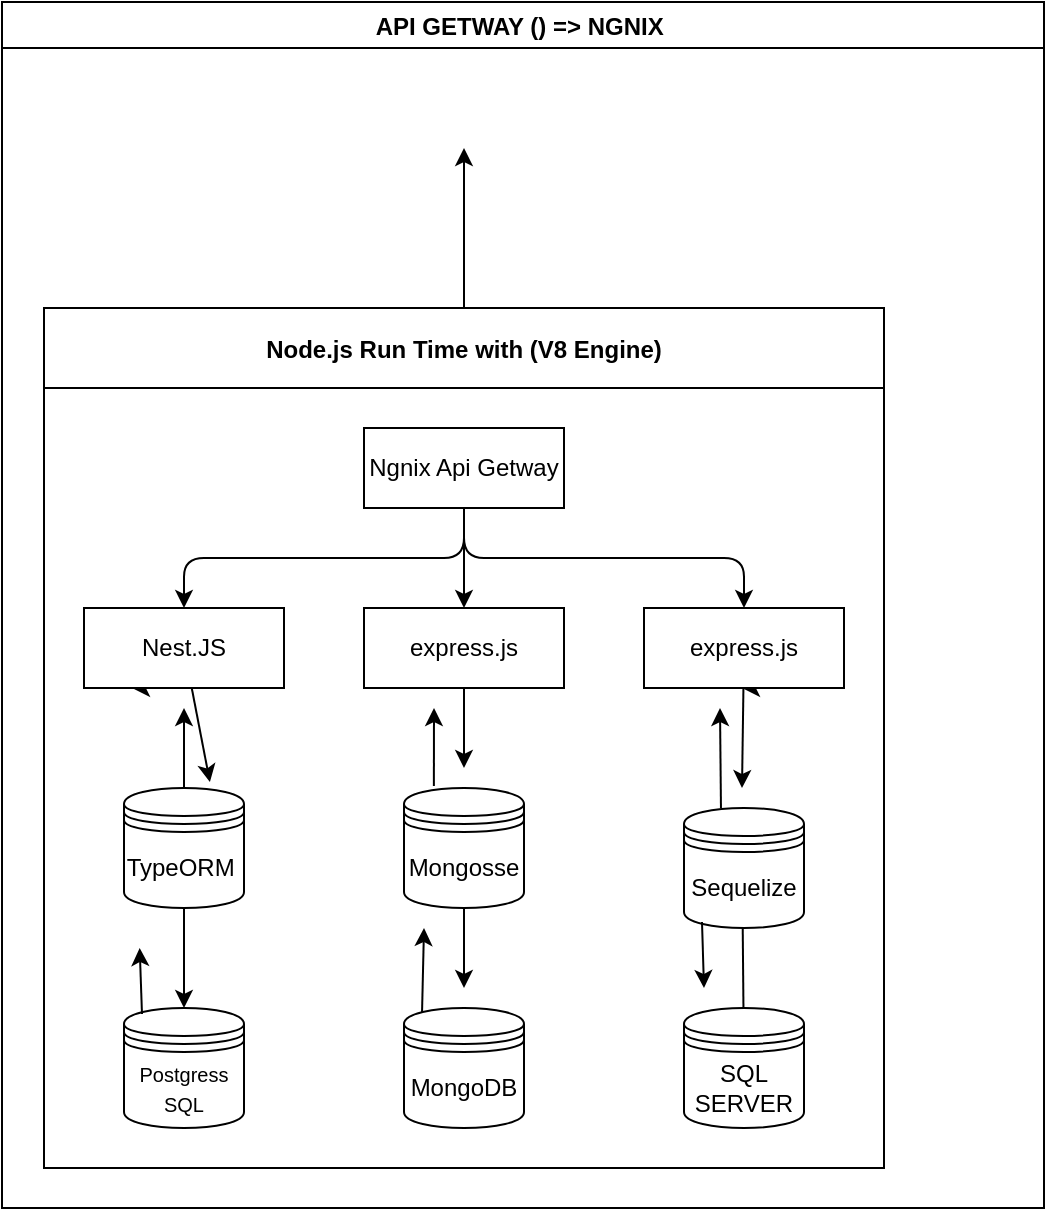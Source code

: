 <mxfile>
    <diagram id="DLw-RryJFQGJCLtDY8Sq" name="Page-1">
        <mxGraphModel dx="643" dy="435" grid="1" gridSize="10" guides="1" tooltips="1" connect="1" arrows="1" fold="1" page="1" pageScale="1" pageWidth="850" pageHeight="1100" math="0" shadow="0">
            <root>
                <mxCell id="0"/>
                <mxCell id="1" parent="0"/>
                <mxCell id="31" style="edgeStyle=none;html=1;exitX=0.5;exitY=1;exitDx=0;exitDy=0;fontSize=10;" parent="1" source="24" edge="1">
                    <mxGeometry relative="1" as="geometry">
                        <mxPoint x="619" y="370" as="targetPoint"/>
                    </mxGeometry>
                </mxCell>
                <mxCell id="53" style="edgeStyle=none;html=1;fontSize=12;exitX=0.15;exitY=0.05;exitDx=0;exitDy=0;exitPerimeter=0;" edge="1" parent="1" source="35">
                    <mxGeometry relative="1" as="geometry">
                        <mxPoint x="460" y="490" as="targetPoint"/>
                        <mxPoint x="460" y="520" as="sourcePoint"/>
                    </mxGeometry>
                </mxCell>
                <mxCell id="55" style="edgeStyle=none;html=1;exitX=0.25;exitY=1;exitDx=0;exitDy=0;fontSize=12;" edge="1" parent="1" source="4">
                    <mxGeometry relative="1" as="geometry">
                        <mxPoint x="314" y="370" as="targetPoint"/>
                    </mxGeometry>
                </mxCell>
                <mxCell id="62" style="edgeStyle=none;html=1;fontSize=12;" edge="1" parent="1" source="39">
                    <mxGeometry relative="1" as="geometry">
                        <mxPoint x="619" y="450" as="targetPoint"/>
                    </mxGeometry>
                </mxCell>
                <mxCell id="63" style="edgeStyle=none;html=1;fontSize=12;" edge="1" parent="1">
                    <mxGeometry relative="1" as="geometry">
                        <mxPoint x="320" y="470" as="targetPoint"/>
                        <mxPoint x="320" y="460" as="sourcePoint"/>
                        <Array as="points">
                            <mxPoint x="320" y="440"/>
                        </Array>
                    </mxGeometry>
                </mxCell>
                <mxCell id="64" value="API GETWAY () =&gt; NGNIX " style="swimlane;fontSize=12;" vertex="1" parent="1">
                    <mxGeometry x="249" y="27" width="521" height="603" as="geometry">
                        <mxRectangle x="100" y="60" width="190" height="30" as="alternateBounds"/>
                    </mxGeometry>
                </mxCell>
                <mxCell id="121" value="" style="edgeStyle=none;html=1;fontSize=12;" edge="1" parent="64" source="2">
                    <mxGeometry relative="1" as="geometry">
                        <mxPoint x="231" y="73" as="targetPoint"/>
                    </mxGeometry>
                </mxCell>
                <mxCell id="2" value="Node.js Run Time with (V8 Engine)" style="swimlane;startSize=40;horizontal=1;childLayout=treeLayout;horizontalTree=0;resizable=1;containerType=tree;fontSize=12;movable=1;rotatable=1;deletable=1;editable=1;connectable=1;" parent="64" vertex="1">
                    <mxGeometry x="21" y="153" width="420" height="430" as="geometry">
                        <mxRectangle x="160" y="160" width="240" height="40" as="alternateBounds"/>
                    </mxGeometry>
                </mxCell>
                <mxCell id="3" value="Ngnix Api Getway" style="whiteSpace=wrap;html=1;" parent="2" vertex="1">
                    <mxGeometry x="160" y="60" width="100" height="40" as="geometry"/>
                </mxCell>
                <mxCell id="151" style="edgeStyle=none;html=1;entryX=0.716;entryY=-0.049;entryDx=0;entryDy=0;entryPerimeter=0;fontSize=12;" edge="1" parent="2" source="4" target="13">
                    <mxGeometry relative="1" as="geometry"/>
                </mxCell>
                <mxCell id="4" value="Nest.JS" style="whiteSpace=wrap;html=1;" parent="2" vertex="1">
                    <mxGeometry x="20" y="150" width="100" height="40" as="geometry"/>
                </mxCell>
                <mxCell id="5" value="" style="edgeStyle=elbowEdgeStyle;elbow=vertical;html=1;rounded=1;curved=0;sourcePerimeterSpacing=0;targetPerimeterSpacing=0;startSize=6;endSize=6;" parent="2" source="3" target="4" edge="1">
                    <mxGeometry relative="1" as="geometry"/>
                </mxCell>
                <mxCell id="54" style="edgeStyle=none;html=1;fontSize=12;" edge="1" parent="2" source="6">
                    <mxGeometry relative="1" as="geometry">
                        <mxPoint x="210" y="230" as="targetPoint"/>
                    </mxGeometry>
                </mxCell>
                <mxCell id="6" value="express.js" style="whiteSpace=wrap;html=1;" parent="2" vertex="1">
                    <mxGeometry x="160" y="150" width="100" height="40" as="geometry"/>
                </mxCell>
                <mxCell id="7" value="" style="edgeStyle=elbowEdgeStyle;elbow=vertical;html=1;rounded=1;curved=0;sourcePerimeterSpacing=0;targetPerimeterSpacing=0;startSize=6;endSize=6;" parent="2" source="3" target="6" edge="1">
                    <mxGeometry relative="1" as="geometry"/>
                </mxCell>
                <mxCell id="20" style="edgeStyle=none;html=1;" parent="2" source="13" edge="1">
                    <mxGeometry relative="1" as="geometry">
                        <mxPoint x="70" y="200" as="targetPoint"/>
                    </mxGeometry>
                </mxCell>
                <mxCell id="13" value="TypeORM&amp;nbsp;" style="shape=datastore;whiteSpace=wrap;html=1;" parent="2" vertex="1">
                    <mxGeometry x="40" y="240" width="60" height="60" as="geometry"/>
                </mxCell>
                <mxCell id="22" style="edgeStyle=none;html=1;exitX=0.249;exitY=-0.017;exitDx=0;exitDy=0;exitPerimeter=0;" parent="2" source="21" edge="1">
                    <mxGeometry relative="1" as="geometry">
                        <mxPoint x="195" y="200" as="targetPoint"/>
                    </mxGeometry>
                </mxCell>
                <mxCell id="21" value="Mongosse" style="shape=datastore;whiteSpace=wrap;html=1;" parent="2" vertex="1">
                    <mxGeometry x="180" y="240" width="60" height="60" as="geometry"/>
                </mxCell>
                <mxCell id="23" value="" style="edgeStyle=elbowEdgeStyle;elbow=vertical;html=1;rounded=1;curved=0;sourcePerimeterSpacing=0;targetPerimeterSpacing=0;startSize=6;endSize=6;" parent="2" source="3" target="24" edge="1">
                    <mxGeometry relative="1" as="geometry">
                        <mxPoint x="370.0" y="270" as="sourcePoint"/>
                    </mxGeometry>
                </mxCell>
                <mxCell id="24" value="express.js" style="whiteSpace=wrap;html=1;" parent="2" vertex="1">
                    <mxGeometry x="300" y="150" width="100" height="40" as="geometry"/>
                </mxCell>
                <mxCell id="28" style="edgeStyle=none;html=1;fontSize=8;exitX=0.308;exitY=0;exitDx=0;exitDy=0;exitPerimeter=0;" parent="2" source="27" edge="1">
                    <mxGeometry relative="1" as="geometry">
                        <mxPoint x="338" y="200" as="targetPoint"/>
                    </mxGeometry>
                </mxCell>
                <mxCell id="27" value="&lt;font style=&quot;font-size: 12px;&quot;&gt;Sequelize&lt;/font&gt;" style="shape=datastore;whiteSpace=wrap;html=1;fontSize=8;" parent="2" vertex="1">
                    <mxGeometry x="320" y="250" width="60" height="60" as="geometry"/>
                </mxCell>
                <mxCell id="34" value="" style="edgeStyle=none;html=1;" edge="1" source="21" parent="2">
                    <mxGeometry relative="1" as="geometry">
                        <mxPoint x="210" y="340" as="targetPoint"/>
                    </mxGeometry>
                </mxCell>
                <mxCell id="35" value="MongoDB" style="shape=datastore;whiteSpace=wrap;html=1;" vertex="1" parent="2">
                    <mxGeometry x="180" y="350" width="60" height="60" as="geometry"/>
                </mxCell>
                <mxCell id="36" value="" style="edgeStyle=none;html=1;" edge="1" source="13" target="37" parent="2">
                    <mxGeometry relative="1" as="geometry"/>
                </mxCell>
                <mxCell id="37" value="&lt;font style=&quot;font-size: 10px;&quot;&gt;Postgress&lt;br&gt;SQL&lt;/font&gt;" style="shape=datastore;whiteSpace=wrap;html=1;" vertex="1" parent="2">
                    <mxGeometry x="40" y="350" width="60" height="60" as="geometry"/>
                </mxCell>
                <mxCell id="38" value="" style="edgeStyle=none;html=1;exitX=0.15;exitY=0.95;exitDx=0;exitDy=0;exitPerimeter=0;" edge="1" source="27" parent="2">
                    <mxGeometry relative="1" as="geometry">
                        <mxPoint x="330" y="340" as="targetPoint"/>
                    </mxGeometry>
                </mxCell>
                <mxCell id="39" value="&lt;font style=&quot;font-size: 12px;&quot;&gt;SQL SERVER&lt;/font&gt;" style="shape=datastore;whiteSpace=wrap;html=1;fontSize=8;" vertex="1" parent="2">
                    <mxGeometry x="320" y="350" width="60" height="60" as="geometry"/>
                </mxCell>
                <mxCell id="122" style="edgeStyle=none;html=1;exitX=0.15;exitY=0.05;exitDx=0;exitDy=0;exitPerimeter=0;fontSize=12;" edge="1" parent="1" source="37">
                    <mxGeometry relative="1" as="geometry">
                        <mxPoint x="317.833" y="500" as="targetPoint"/>
                    </mxGeometry>
                </mxCell>
                <mxCell id="148" style="edgeStyle=none;html=1;fontSize=12;" edge="1" parent="1" source="24">
                    <mxGeometry relative="1" as="geometry">
                        <mxPoint x="619" y="420" as="targetPoint"/>
                    </mxGeometry>
                </mxCell>
            </root>
        </mxGraphModel>
    </diagram>
</mxfile>